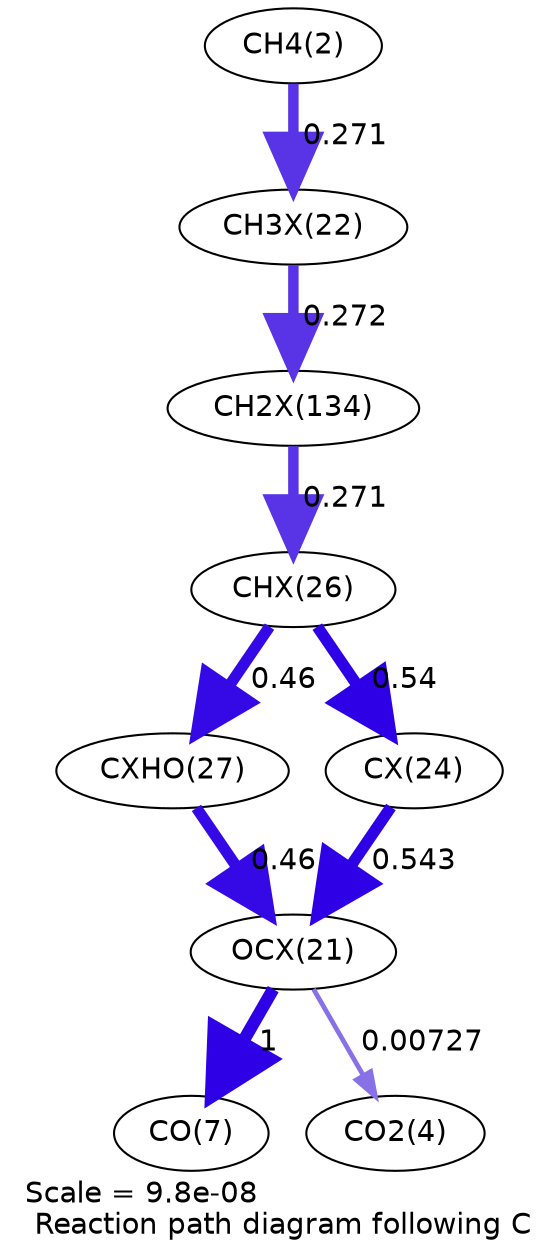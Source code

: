 digraph reaction_paths {
center=1;
s4 -> s25[fontname="Helvetica", penwidth=5.02, arrowsize=2.51, color="0.7, 0.771, 0.9"
, label=" 0.271"];
s25 -> s36[fontname="Helvetica", penwidth=5.02, arrowsize=2.51, color="0.7, 0.772, 0.9"
, label=" 0.272"];
s36 -> s28[fontname="Helvetica", penwidth=5.02, arrowsize=2.51, color="0.7, 0.771, 0.9"
, label=" 0.271"];
s28 -> s29[fontname="Helvetica", penwidth=5.41, arrowsize=2.71, color="0.7, 0.96, 0.9"
, label=" 0.46"];
s28 -> s27[fontname="Helvetica", penwidth=5.53, arrowsize=2.77, color="0.7, 1.04, 0.9"
, label=" 0.54"];
s29 -> s24[fontname="Helvetica", penwidth=5.41, arrowsize=2.71, color="0.7, 0.96, 0.9"
, label=" 0.46"];
s27 -> s24[fontname="Helvetica", penwidth=5.54, arrowsize=2.77, color="0.7, 1.04, 0.9"
, label=" 0.543"];
s24 -> s9[fontname="Helvetica", penwidth=6, arrowsize=3, color="0.7, 1.5, 0.9"
, label=" 1"];
s24 -> s6[fontname="Helvetica", penwidth=2.28, arrowsize=1.14, color="0.7, 0.507, 0.9"
, label=" 0.00727"];
s4 [ fontname="Helvetica", label="CH4(2)"];
s6 [ fontname="Helvetica", label="CO2(4)"];
s9 [ fontname="Helvetica", label="CO(7)"];
s24 [ fontname="Helvetica", label="OCX(21)"];
s25 [ fontname="Helvetica", label="CH3X(22)"];
s27 [ fontname="Helvetica", label="CX(24)"];
s28 [ fontname="Helvetica", label="CHX(26)"];
s29 [ fontname="Helvetica", label="CXHO(27)"];
s36 [ fontname="Helvetica", label="CH2X(134)"];
 label = "Scale = 9.8e-08\l Reaction path diagram following C";
 fontname = "Helvetica";
}
